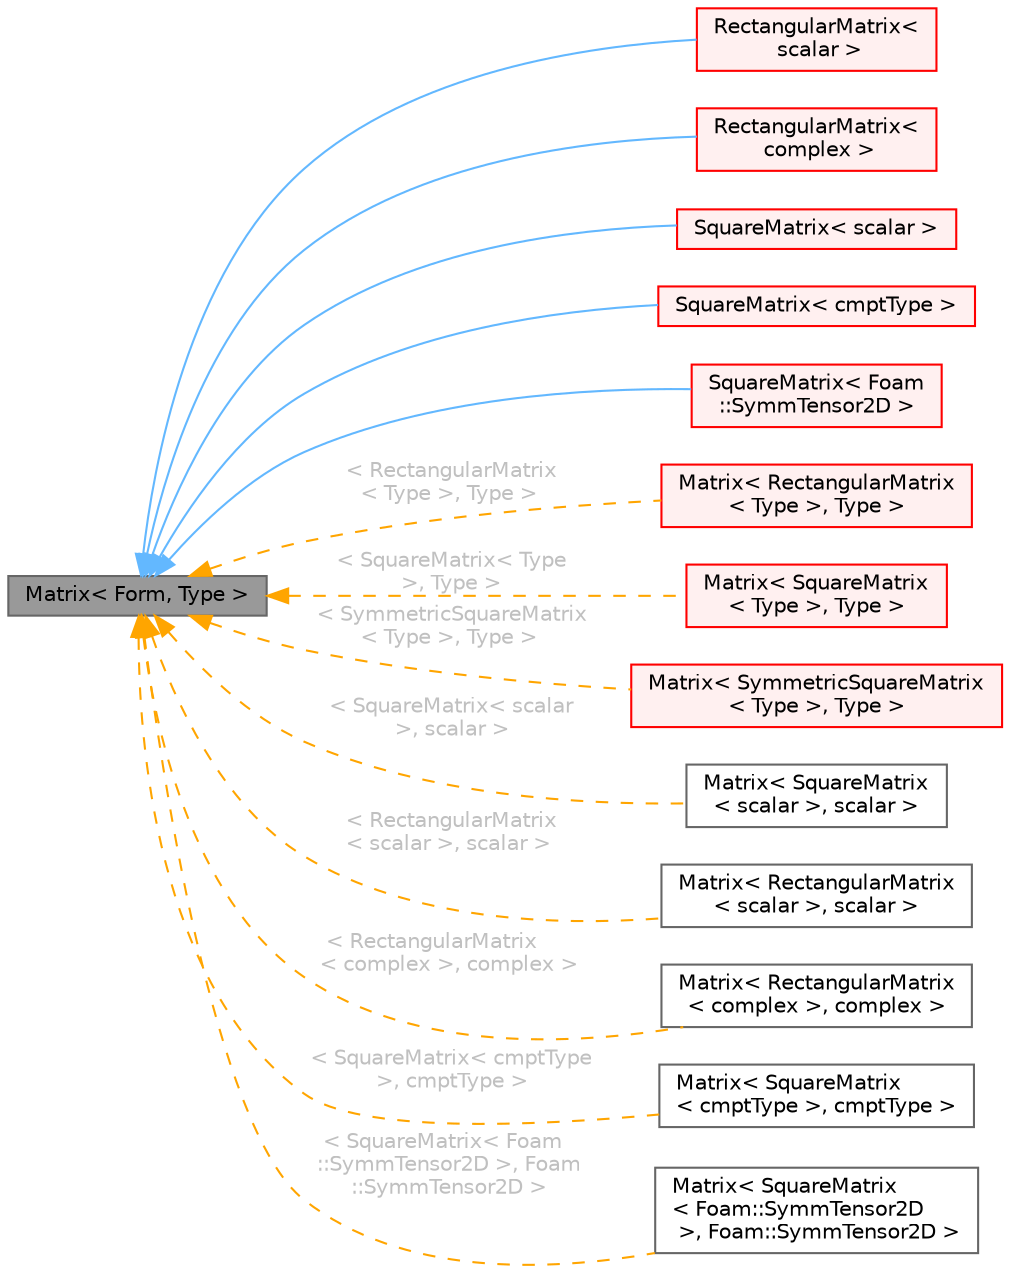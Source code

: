 digraph "Matrix&lt; Form, Type &gt;"
{
 // LATEX_PDF_SIZE
  bgcolor="transparent";
  edge [fontname=Helvetica,fontsize=10,labelfontname=Helvetica,labelfontsize=10];
  node [fontname=Helvetica,fontsize=10,shape=box,height=0.2,width=0.4];
  rankdir="LR";
  Node1 [id="Node000001",label="Matrix\< Form, Type \>",height=0.2,width=0.4,color="gray40", fillcolor="grey60", style="filled", fontcolor="black",tooltip="A templated (m x n) matrix of objects of <T>. The layout is (mRows x nCols) - row-major order:"];
  Node1 -> Node2 [id="edge1_Node000001_Node000002",dir="back",color="steelblue1",style="solid",tooltip=" "];
  Node2 [id="Node000002",label="RectangularMatrix\<\l scalar \>",height=0.2,width=0.4,color="red", fillcolor="#FFF0F0", style="filled",URL="$classFoam_1_1RectangularMatrix.html",tooltip=" "];
  Node1 -> Node3 [id="edge2_Node000001_Node000003",dir="back",color="steelblue1",style="solid",tooltip=" "];
  Node3 [id="Node000003",label="RectangularMatrix\<\l complex \>",height=0.2,width=0.4,color="red", fillcolor="#FFF0F0", style="filled",URL="$classFoam_1_1RectangularMatrix.html",tooltip=" "];
  Node1 -> Node4 [id="edge3_Node000001_Node000004",dir="back",color="steelblue1",style="solid",tooltip=" "];
  Node4 [id="Node000004",label="SquareMatrix\< scalar \>",height=0.2,width=0.4,color="red", fillcolor="#FFF0F0", style="filled",URL="$classFoam_1_1SquareMatrix.html",tooltip=" "];
  Node1 -> Node8 [id="edge4_Node000001_Node000008",dir="back",color="steelblue1",style="solid",tooltip=" "];
  Node8 [id="Node000008",label="SquareMatrix\< cmptType \>",height=0.2,width=0.4,color="red", fillcolor="#FFF0F0", style="filled",URL="$classFoam_1_1SquareMatrix.html",tooltip=" "];
  Node1 -> Node9 [id="edge5_Node000001_Node000009",dir="back",color="steelblue1",style="solid",tooltip=" "];
  Node9 [id="Node000009",label="SquareMatrix\< Foam\l::SymmTensor2D \>",height=0.2,width=0.4,color="red", fillcolor="#FFF0F0", style="filled",URL="$classFoam_1_1SquareMatrix.html",tooltip=" "];
  Node1 -> Node10 [id="edge6_Node000001_Node000010",dir="back",color="orange",style="dashed",tooltip=" ",label=" \< RectangularMatrix\l\< Type \>, Type \>",fontcolor="grey" ];
  Node10 [id="Node000010",label="Matrix\< RectangularMatrix\l\< Type \>, Type \>",height=0.2,width=0.4,color="red", fillcolor="#FFF0F0", style="filled",URL="$classFoam_1_1Matrix.html",tooltip=" "];
  Node1 -> Node12 [id="edge7_Node000001_Node000012",dir="back",color="orange",style="dashed",tooltip=" ",label=" \< SquareMatrix\< Type\l \>, Type \>",fontcolor="grey" ];
  Node12 [id="Node000012",label="Matrix\< SquareMatrix\l\< Type \>, Type \>",height=0.2,width=0.4,color="red", fillcolor="#FFF0F0", style="filled",URL="$classFoam_1_1Matrix.html",tooltip=" "];
  Node1 -> Node15 [id="edge8_Node000001_Node000015",dir="back",color="orange",style="dashed",tooltip=" ",label=" \< SymmetricSquareMatrix\l\< Type \>, Type \>",fontcolor="grey" ];
  Node15 [id="Node000015",label="Matrix\< SymmetricSquareMatrix\l\< Type \>, Type \>",height=0.2,width=0.4,color="red", fillcolor="#FFF0F0", style="filled",URL="$classFoam_1_1Matrix.html",tooltip=" "];
  Node1 -> Node17 [id="edge9_Node000001_Node000017",dir="back",color="orange",style="dashed",tooltip=" ",label=" \< SquareMatrix\< scalar\l \>, scalar \>",fontcolor="grey" ];
  Node17 [id="Node000017",label="Matrix\< SquareMatrix\l\< scalar \>, scalar \>",height=0.2,width=0.4,color="gray40", fillcolor="white", style="filled",URL="$classFoam_1_1Matrix.html",tooltip=" "];
  Node1 -> Node18 [id="edge10_Node000001_Node000018",dir="back",color="orange",style="dashed",tooltip=" ",label=" \< RectangularMatrix\l\< scalar \>, scalar \>",fontcolor="grey" ];
  Node18 [id="Node000018",label="Matrix\< RectangularMatrix\l\< scalar \>, scalar \>",height=0.2,width=0.4,color="gray40", fillcolor="white", style="filled",URL="$classFoam_1_1Matrix.html",tooltip=" "];
  Node1 -> Node19 [id="edge11_Node000001_Node000019",dir="back",color="orange",style="dashed",tooltip=" ",label=" \< RectangularMatrix\l\< complex \>, complex \>",fontcolor="grey" ];
  Node19 [id="Node000019",label="Matrix\< RectangularMatrix\l\< complex \>, complex \>",height=0.2,width=0.4,color="gray40", fillcolor="white", style="filled",URL="$classFoam_1_1Matrix.html",tooltip=" "];
  Node1 -> Node20 [id="edge12_Node000001_Node000020",dir="back",color="orange",style="dashed",tooltip=" ",label=" \< SquareMatrix\< cmptType\l \>, cmptType \>",fontcolor="grey" ];
  Node20 [id="Node000020",label="Matrix\< SquareMatrix\l\< cmptType \>, cmptType \>",height=0.2,width=0.4,color="gray40", fillcolor="white", style="filled",URL="$classFoam_1_1Matrix.html",tooltip=" "];
  Node1 -> Node21 [id="edge13_Node000001_Node000021",dir="back",color="orange",style="dashed",tooltip=" ",label=" \< SquareMatrix\< Foam\l::SymmTensor2D \>, Foam\l::SymmTensor2D \>",fontcolor="grey" ];
  Node21 [id="Node000021",label="Matrix\< SquareMatrix\l\< Foam::SymmTensor2D\l \>, Foam::SymmTensor2D \>",height=0.2,width=0.4,color="gray40", fillcolor="white", style="filled",URL="$classFoam_1_1Matrix.html",tooltip=" "];
}
